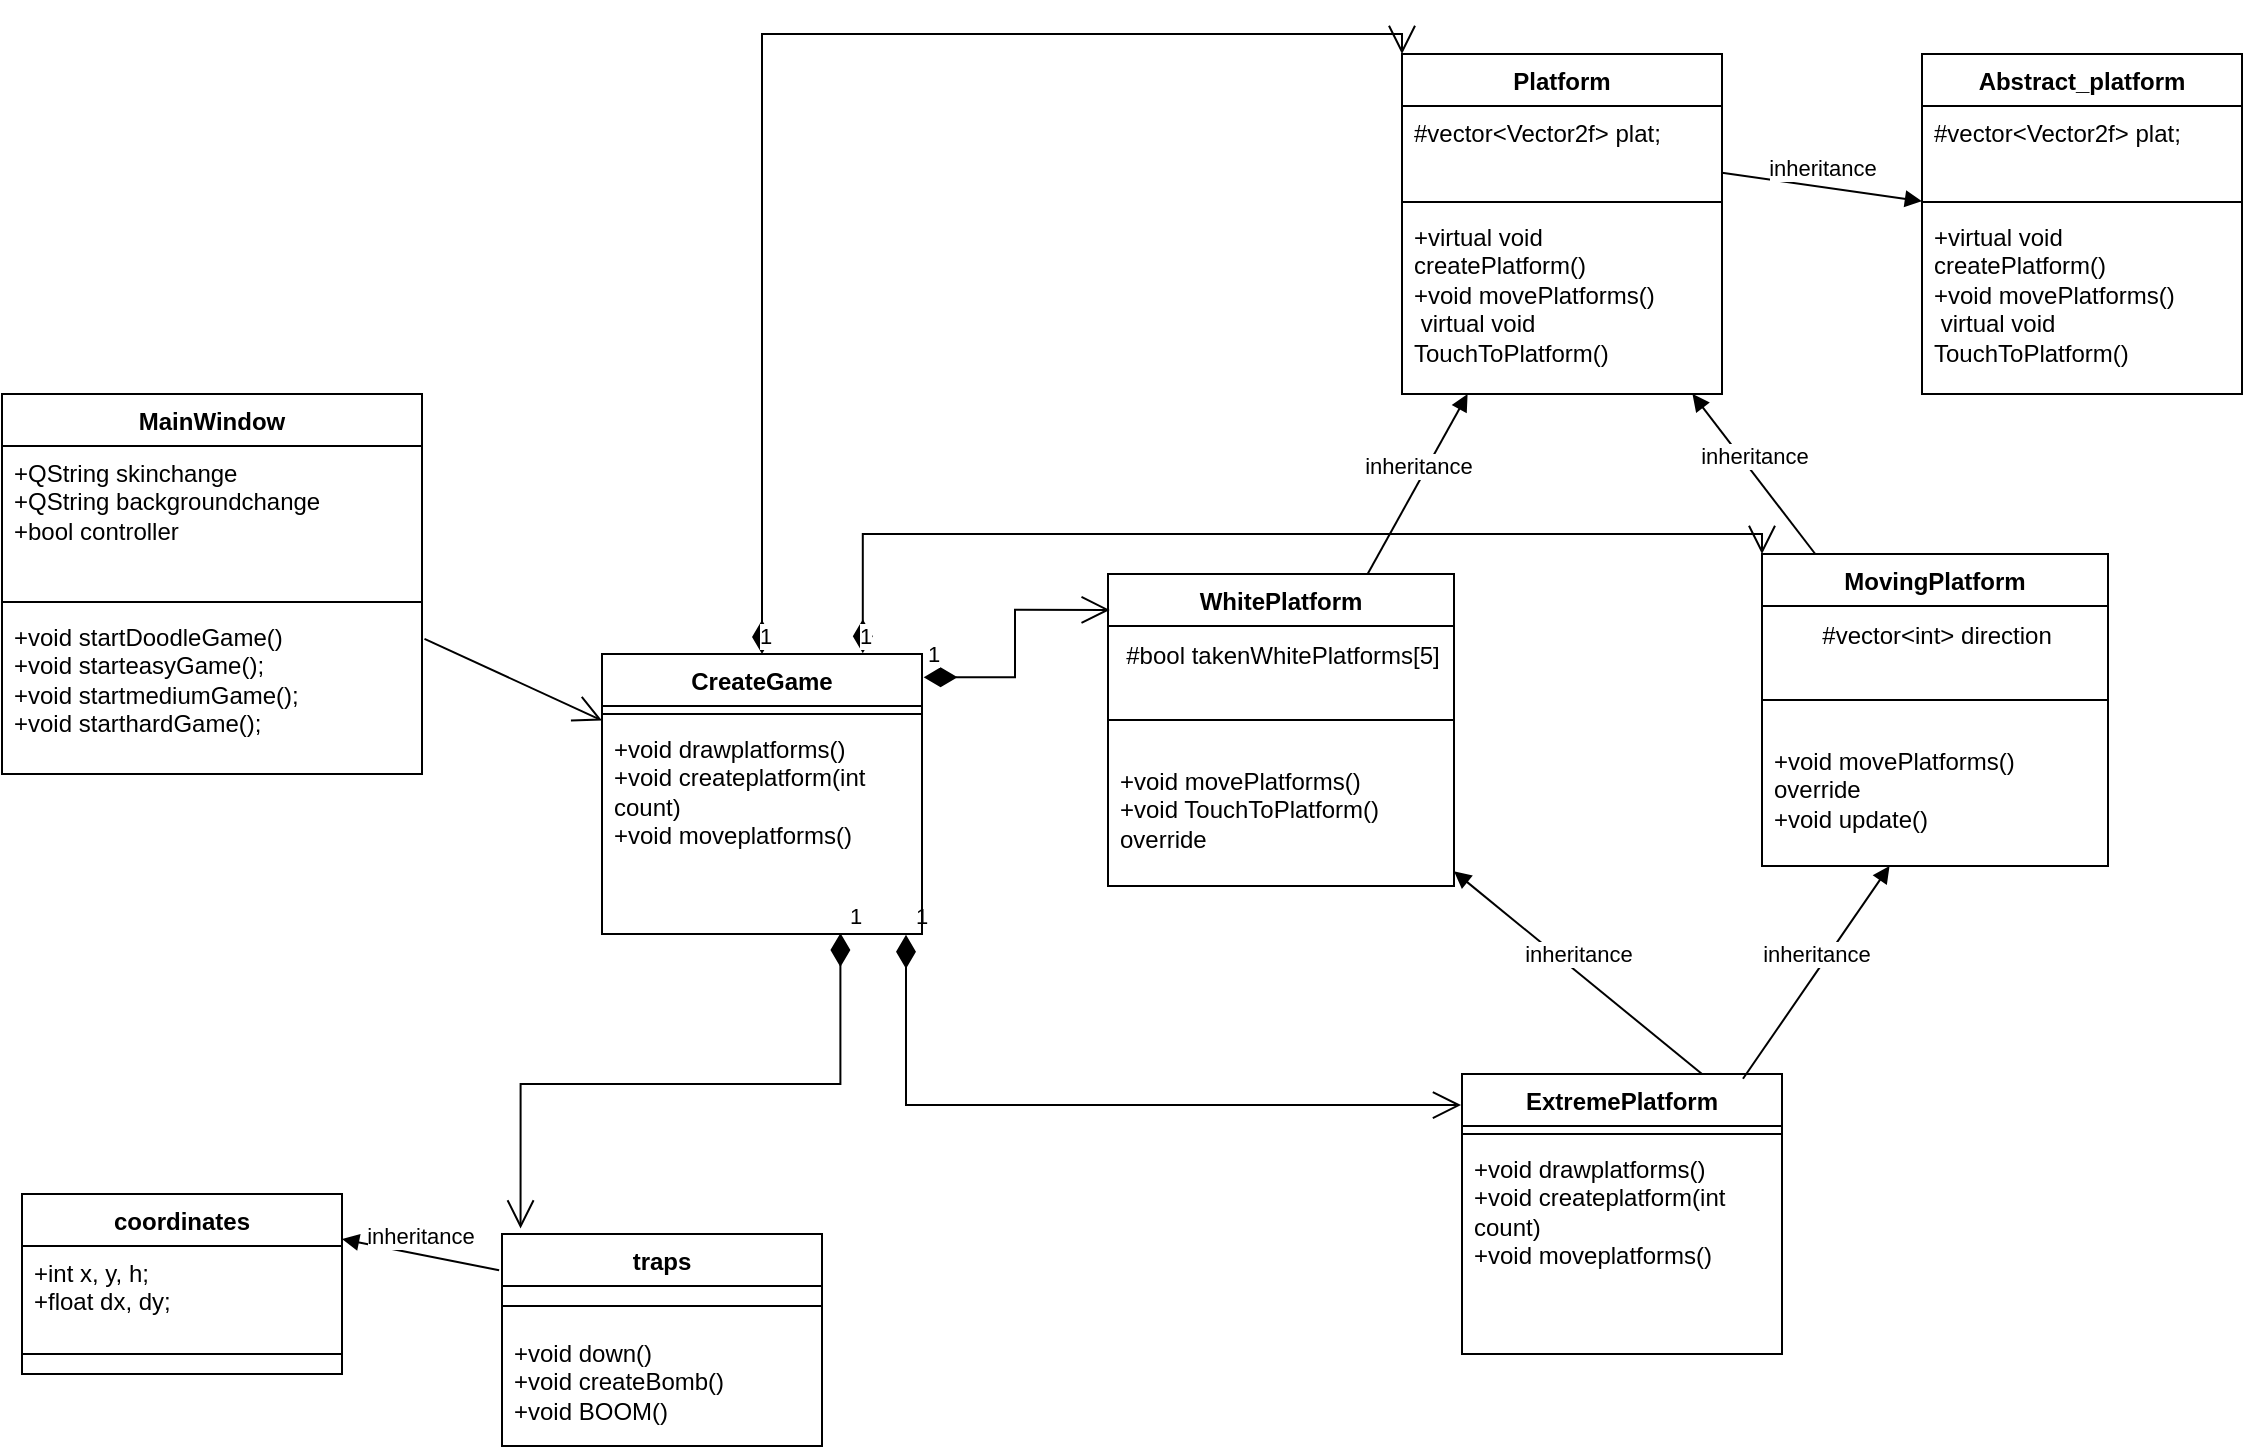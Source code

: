 <mxfile version="23.1.6" type="device">
  <diagram name="Сторінка-1" id="fhrWHgtsgEICmLfOh0h-">
    <mxGraphModel dx="1042" dy="631" grid="1" gridSize="10" guides="1" tooltips="1" connect="1" arrows="1" fold="1" page="1" pageScale="1" pageWidth="827" pageHeight="1169" math="0" shadow="0">
      <root>
        <mxCell id="0" />
        <mxCell id="1" parent="0" />
        <mxCell id="ECvIYYzI3fATd54jcmxr-10" value="MainWindow" style="swimlane;fontStyle=1;align=center;verticalAlign=top;childLayout=stackLayout;horizontal=1;startSize=26;horizontalStack=0;resizeParent=1;resizeParentMax=0;resizeLast=0;collapsible=1;marginBottom=0;whiteSpace=wrap;html=1;" parent="1" vertex="1">
          <mxGeometry x="10" y="210" width="210" height="190" as="geometry">
            <mxRectangle x="174" y="210" width="110" height="30" as="alternateBounds" />
          </mxGeometry>
        </mxCell>
        <mxCell id="ECvIYYzI3fATd54jcmxr-11" value="+QString skinchange&lt;br&gt;+QString backgroundchange&lt;br&gt;+bool controller" style="text;strokeColor=none;fillColor=none;align=left;verticalAlign=top;spacingLeft=4;spacingRight=4;overflow=hidden;rotatable=0;points=[[0,0.5],[1,0.5]];portConstraint=eastwest;whiteSpace=wrap;html=1;" parent="ECvIYYzI3fATd54jcmxr-10" vertex="1">
          <mxGeometry y="26" width="210" height="74" as="geometry" />
        </mxCell>
        <mxCell id="ECvIYYzI3fATd54jcmxr-12" value="" style="line;strokeWidth=1;fillColor=none;align=left;verticalAlign=middle;spacingTop=-1;spacingLeft=3;spacingRight=3;rotatable=0;labelPosition=right;points=[];portConstraint=eastwest;strokeColor=inherit;" parent="ECvIYYzI3fATd54jcmxr-10" vertex="1">
          <mxGeometry y="100" width="210" height="8" as="geometry" />
        </mxCell>
        <mxCell id="ECvIYYzI3fATd54jcmxr-13" value="+void startDoodleGame()&lt;br&gt;+void starteasyGame();&lt;div&gt;+void startmediumGame();&lt;/div&gt;&lt;div&gt;+void starthardGame();&lt;/div&gt;" style="text;strokeColor=none;fillColor=none;align=left;verticalAlign=top;spacingLeft=4;spacingRight=4;overflow=hidden;rotatable=0;points=[[0,0.5],[1,0.5]];portConstraint=eastwest;whiteSpace=wrap;html=1;" parent="ECvIYYzI3fATd54jcmxr-10" vertex="1">
          <mxGeometry y="108" width="210" height="82" as="geometry" />
        </mxCell>
        <mxCell id="ECvIYYzI3fATd54jcmxr-20" value="Platform" style="swimlane;fontStyle=1;align=center;verticalAlign=top;childLayout=stackLayout;horizontal=1;startSize=26;horizontalStack=0;resizeParent=1;resizeParentMax=0;resizeLast=0;collapsible=1;marginBottom=0;whiteSpace=wrap;html=1;" parent="1" vertex="1">
          <mxGeometry x="710" y="40" width="160" height="170" as="geometry" />
        </mxCell>
        <mxCell id="ECvIYYzI3fATd54jcmxr-21" value="#vector&amp;lt;Vector2f&amp;gt; plat;" style="text;strokeColor=none;fillColor=none;align=left;verticalAlign=top;spacingLeft=4;spacingRight=4;overflow=hidden;rotatable=0;points=[[0,0.5],[1,0.5]];portConstraint=eastwest;whiteSpace=wrap;html=1;" parent="ECvIYYzI3fATd54jcmxr-20" vertex="1">
          <mxGeometry y="26" width="160" height="44" as="geometry" />
        </mxCell>
        <mxCell id="ECvIYYzI3fATd54jcmxr-22" value="" style="line;strokeWidth=1;fillColor=none;align=left;verticalAlign=middle;spacingTop=-1;spacingLeft=3;spacingRight=3;rotatable=0;labelPosition=right;points=[];portConstraint=eastwest;strokeColor=inherit;" parent="ECvIYYzI3fATd54jcmxr-20" vertex="1">
          <mxGeometry y="70" width="160" height="8" as="geometry" />
        </mxCell>
        <mxCell id="ECvIYYzI3fATd54jcmxr-23" value="+virtual void createPlatform()&lt;br&gt;+void movePlatforms()&lt;br&gt;&amp;nbsp;virtual void TouchToPlatform()&lt;br&gt;&lt;div&gt;&lt;br&gt;&lt;/div&gt;" style="text;strokeColor=none;fillColor=none;align=left;verticalAlign=top;spacingLeft=4;spacingRight=4;overflow=hidden;rotatable=0;points=[[0,0.5],[1,0.5]];portConstraint=eastwest;whiteSpace=wrap;html=1;" parent="ECvIYYzI3fATd54jcmxr-20" vertex="1">
          <mxGeometry y="78" width="160" height="92" as="geometry" />
        </mxCell>
        <mxCell id="ECvIYYzI3fATd54jcmxr-24" value="WhitePlatform" style="swimlane;fontStyle=1;align=center;verticalAlign=top;childLayout=stackLayout;horizontal=1;startSize=26;horizontalStack=0;resizeParent=1;resizeParentMax=0;resizeLast=0;collapsible=1;marginBottom=0;whiteSpace=wrap;html=1;" parent="1" vertex="1">
          <mxGeometry x="563" y="300" width="173" height="156" as="geometry" />
        </mxCell>
        <mxCell id="ECvIYYzI3fATd54jcmxr-71" value="#bool takenWhitePlatforms[5]" style="text;html=1;align=center;verticalAlign=middle;resizable=0;points=[];autosize=1;strokeColor=none;fillColor=none;" parent="ECvIYYzI3fATd54jcmxr-24" vertex="1">
          <mxGeometry y="26" width="173" height="30" as="geometry" />
        </mxCell>
        <mxCell id="ECvIYYzI3fATd54jcmxr-26" value="" style="line;strokeWidth=1;fillColor=none;align=left;verticalAlign=middle;spacingTop=-1;spacingLeft=3;spacingRight=3;rotatable=0;labelPosition=right;points=[];portConstraint=eastwest;strokeColor=inherit;" parent="ECvIYYzI3fATd54jcmxr-24" vertex="1">
          <mxGeometry y="56" width="173" height="34" as="geometry" />
        </mxCell>
        <mxCell id="ECvIYYzI3fATd54jcmxr-27" value="+void movePlatforms()&lt;br&gt;+void TouchToPlatform() override&lt;br&gt;&lt;div&gt;&lt;br&gt;&lt;/div&gt;" style="text;strokeColor=none;fillColor=none;align=left;verticalAlign=top;spacingLeft=4;spacingRight=4;overflow=hidden;rotatable=0;points=[[0,0.5],[1,0.5]];portConstraint=eastwest;whiteSpace=wrap;html=1;" parent="ECvIYYzI3fATd54jcmxr-24" vertex="1">
          <mxGeometry y="90" width="173" height="66" as="geometry" />
        </mxCell>
        <mxCell id="ECvIYYzI3fATd54jcmxr-32" value="ExtremePlatform" style="swimlane;fontStyle=1;align=center;verticalAlign=top;childLayout=stackLayout;horizontal=1;startSize=26;horizontalStack=0;resizeParent=1;resizeParentMax=0;resizeLast=0;collapsible=1;marginBottom=0;whiteSpace=wrap;html=1;" parent="1" vertex="1">
          <mxGeometry x="740" y="550" width="160" height="140" as="geometry" />
        </mxCell>
        <mxCell id="ECvIYYzI3fATd54jcmxr-34" value="" style="line;strokeWidth=1;fillColor=none;align=left;verticalAlign=middle;spacingTop=-1;spacingLeft=3;spacingRight=3;rotatable=0;labelPosition=right;points=[];portConstraint=eastwest;strokeColor=inherit;" parent="ECvIYYzI3fATd54jcmxr-32" vertex="1">
          <mxGeometry y="26" width="160" height="8" as="geometry" />
        </mxCell>
        <mxCell id="ECvIYYzI3fATd54jcmxr-35" value="+void drawplatforms()&lt;br&gt;+void createplatform(int count)&lt;br&gt;+void moveplatforms()" style="text;strokeColor=none;fillColor=none;align=left;verticalAlign=top;spacingLeft=4;spacingRight=4;overflow=hidden;rotatable=0;points=[[0,0.5],[1,0.5]];portConstraint=eastwest;whiteSpace=wrap;html=1;" parent="ECvIYYzI3fATd54jcmxr-32" vertex="1">
          <mxGeometry y="34" width="160" height="106" as="geometry" />
        </mxCell>
        <mxCell id="ECvIYYzI3fATd54jcmxr-36" value="coordinates" style="swimlane;fontStyle=1;align=center;verticalAlign=top;childLayout=stackLayout;horizontal=1;startSize=26;horizontalStack=0;resizeParent=1;resizeParentMax=0;resizeLast=0;collapsible=1;marginBottom=0;whiteSpace=wrap;html=1;" parent="1" vertex="1">
          <mxGeometry x="20" y="610" width="160" height="90" as="geometry" />
        </mxCell>
        <mxCell id="ECvIYYzI3fATd54jcmxr-37" value="&lt;div&gt;+int x, y, h;&lt;/div&gt;&lt;div&gt;+float dx, dy;&lt;/div&gt;" style="text;strokeColor=none;fillColor=none;align=left;verticalAlign=top;spacingLeft=4;spacingRight=4;overflow=hidden;rotatable=0;points=[[0,0.5],[1,0.5]];portConstraint=eastwest;whiteSpace=wrap;html=1;" parent="ECvIYYzI3fATd54jcmxr-36" vertex="1">
          <mxGeometry y="26" width="160" height="44" as="geometry" />
        </mxCell>
        <mxCell id="ECvIYYzI3fATd54jcmxr-38" value="" style="line;strokeWidth=1;fillColor=none;align=left;verticalAlign=middle;spacingTop=-1;spacingLeft=3;spacingRight=3;rotatable=0;labelPosition=right;points=[];portConstraint=eastwest;strokeColor=inherit;" parent="ECvIYYzI3fATd54jcmxr-36" vertex="1">
          <mxGeometry y="70" width="160" height="20" as="geometry" />
        </mxCell>
        <mxCell id="ECvIYYzI3fATd54jcmxr-61" value="traps" style="swimlane;fontStyle=1;align=center;verticalAlign=top;childLayout=stackLayout;horizontal=1;startSize=26;horizontalStack=0;resizeParent=1;resizeParentMax=0;resizeLast=0;collapsible=1;marginBottom=0;whiteSpace=wrap;html=1;" parent="1" vertex="1">
          <mxGeometry x="260" y="630" width="160" height="106" as="geometry" />
        </mxCell>
        <mxCell id="ECvIYYzI3fATd54jcmxr-63" value="" style="line;strokeWidth=1;fillColor=none;align=left;verticalAlign=middle;spacingTop=-1;spacingLeft=3;spacingRight=3;rotatable=0;labelPosition=right;points=[];portConstraint=eastwest;strokeColor=inherit;" parent="ECvIYYzI3fATd54jcmxr-61" vertex="1">
          <mxGeometry y="26" width="160" height="20" as="geometry" />
        </mxCell>
        <mxCell id="ECvIYYzI3fATd54jcmxr-64" value="+void down()&lt;br&gt;+void createBomb()&lt;br&gt;+void BOOM()" style="text;strokeColor=none;fillColor=none;align=left;verticalAlign=top;spacingLeft=4;spacingRight=4;overflow=hidden;rotatable=0;points=[[0,0.5],[1,0.5]];portConstraint=eastwest;whiteSpace=wrap;html=1;" parent="ECvIYYzI3fATd54jcmxr-61" vertex="1">
          <mxGeometry y="46" width="160" height="60" as="geometry" />
        </mxCell>
        <mxCell id="ECvIYYzI3fATd54jcmxr-66" value="inheritance" style="html=1;verticalAlign=bottom;endArrow=block;curved=0;rounded=0;entryX=1;entryY=0.25;entryDx=0;entryDy=0;exitX=-0.009;exitY=0.171;exitDx=0;exitDy=0;exitPerimeter=0;" parent="1" source="ECvIYYzI3fATd54jcmxr-61" target="ECvIYYzI3fATd54jcmxr-36" edge="1">
          <mxGeometry width="80" relative="1" as="geometry">
            <mxPoint x="310" y="660" as="sourcePoint" />
            <mxPoint x="440" y="490" as="targetPoint" />
          </mxGeometry>
        </mxCell>
        <mxCell id="ECvIYYzI3fATd54jcmxr-67" value="inheritance" style="html=1;verticalAlign=bottom;endArrow=block;curved=0;rounded=0;" parent="1" source="ECvIYYzI3fATd54jcmxr-24" target="ECvIYYzI3fATd54jcmxr-20" edge="1">
          <mxGeometry width="80" relative="1" as="geometry">
            <mxPoint x="329" y="628" as="sourcePoint" />
            <mxPoint x="240" y="603" as="targetPoint" />
          </mxGeometry>
        </mxCell>
        <mxCell id="ECvIYYzI3fATd54jcmxr-68" value="inheritance" style="html=1;verticalAlign=bottom;endArrow=block;curved=0;rounded=0;" parent="1" source="ECvIYYzI3fATd54jcmxr-72" target="ECvIYYzI3fATd54jcmxr-20" edge="1">
          <mxGeometry width="80" relative="1" as="geometry">
            <mxPoint x="655.094" y="295" as="sourcePoint" />
            <mxPoint x="472" y="230" as="targetPoint" />
          </mxGeometry>
        </mxCell>
        <mxCell id="ECvIYYzI3fATd54jcmxr-69" value="inheritance" style="html=1;verticalAlign=bottom;endArrow=block;curved=0;rounded=0;exitX=0.75;exitY=0;exitDx=0;exitDy=0;" parent="1" source="ECvIYYzI3fATd54jcmxr-32" target="ECvIYYzI3fATd54jcmxr-24" edge="1">
          <mxGeometry width="80" relative="1" as="geometry">
            <mxPoint x="458" y="325" as="sourcePoint" />
            <mxPoint x="482" y="240" as="targetPoint" />
          </mxGeometry>
        </mxCell>
        <mxCell id="ECvIYYzI3fATd54jcmxr-70" value="inheritance" style="html=1;verticalAlign=bottom;endArrow=block;curved=0;rounded=0;exitX=0.878;exitY=0.017;exitDx=0;exitDy=0;exitPerimeter=0;" parent="1" source="ECvIYYzI3fATd54jcmxr-32" target="ECvIYYzI3fATd54jcmxr-75" edge="1">
          <mxGeometry width="80" relative="1" as="geometry">
            <mxPoint x="468" y="335" as="sourcePoint" />
            <mxPoint x="620" y="448.72" as="targetPoint" />
          </mxGeometry>
        </mxCell>
        <mxCell id="ECvIYYzI3fATd54jcmxr-72" value="MovingPlatform" style="swimlane;fontStyle=1;align=center;verticalAlign=top;childLayout=stackLayout;horizontal=1;startSize=26;horizontalStack=0;resizeParent=1;resizeParentMax=0;resizeLast=0;collapsible=1;marginBottom=0;whiteSpace=wrap;html=1;" parent="1" vertex="1">
          <mxGeometry x="890" y="290" width="173" height="156" as="geometry" />
        </mxCell>
        <mxCell id="ECvIYYzI3fATd54jcmxr-73" value="#vector&amp;lt;int&amp;gt; direction" style="text;html=1;align=center;verticalAlign=middle;resizable=0;points=[];autosize=1;strokeColor=none;fillColor=none;" parent="ECvIYYzI3fATd54jcmxr-72" vertex="1">
          <mxGeometry y="26" width="173" height="30" as="geometry" />
        </mxCell>
        <mxCell id="ECvIYYzI3fATd54jcmxr-74" value="" style="line;strokeWidth=1;fillColor=none;align=left;verticalAlign=middle;spacingTop=-1;spacingLeft=3;spacingRight=3;rotatable=0;labelPosition=right;points=[];portConstraint=eastwest;strokeColor=inherit;" parent="ECvIYYzI3fATd54jcmxr-72" vertex="1">
          <mxGeometry y="56" width="173" height="34" as="geometry" />
        </mxCell>
        <mxCell id="ECvIYYzI3fATd54jcmxr-75" value="+void movePlatforms() override&lt;br&gt;+void update()" style="text;strokeColor=none;fillColor=none;align=left;verticalAlign=top;spacingLeft=4;spacingRight=4;overflow=hidden;rotatable=0;points=[[0,0.5],[1,0.5]];portConstraint=eastwest;whiteSpace=wrap;html=1;" parent="ECvIYYzI3fATd54jcmxr-72" vertex="1">
          <mxGeometry y="90" width="173" height="66" as="geometry" />
        </mxCell>
        <mxCell id="ORWau2D7rXOtBypaRqR--2" value="1" style="endArrow=open;html=1;endSize=12;startArrow=diamondThin;startSize=14;startFill=1;edgeStyle=orthogonalEdgeStyle;align=left;verticalAlign=bottom;rounded=0;exitX=1.005;exitY=0.083;exitDx=0;exitDy=0;exitPerimeter=0;entryX=0.005;entryY=0.115;entryDx=0;entryDy=0;entryPerimeter=0;" parent="1" source="ORWau2D7rXOtBypaRqR--7" target="ECvIYYzI3fATd54jcmxr-24" edge="1">
          <mxGeometry x="-1" y="3" relative="1" as="geometry">
            <mxPoint x="330" y="430" as="sourcePoint" />
            <mxPoint x="490" y="430" as="targetPoint" />
          </mxGeometry>
        </mxCell>
        <mxCell id="ORWau2D7rXOtBypaRqR--3" value="1" style="endArrow=open;html=1;endSize=12;startArrow=diamondThin;startSize=14;startFill=1;edgeStyle=orthogonalEdgeStyle;align=left;verticalAlign=bottom;rounded=0;exitX=0.5;exitY=0;exitDx=0;exitDy=0;entryX=0;entryY=0;entryDx=0;entryDy=0;" parent="1" source="ORWau2D7rXOtBypaRqR--7" target="ECvIYYzI3fATd54jcmxr-20" edge="1">
          <mxGeometry x="-1" y="3" relative="1" as="geometry">
            <mxPoint x="231" y="236" as="sourcePoint" />
            <mxPoint x="381" y="328" as="targetPoint" />
          </mxGeometry>
        </mxCell>
        <mxCell id="ORWau2D7rXOtBypaRqR--4" value="1" style="endArrow=open;html=1;endSize=12;startArrow=diamondThin;startSize=14;startFill=1;edgeStyle=orthogonalEdgeStyle;align=left;verticalAlign=bottom;rounded=0;exitX=0.815;exitY=-0.003;exitDx=0;exitDy=0;exitPerimeter=0;entryX=0;entryY=0;entryDx=0;entryDy=0;" parent="1" source="ORWau2D7rXOtBypaRqR--7" target="ECvIYYzI3fATd54jcmxr-72" edge="1">
          <mxGeometry x="-1" y="3" relative="1" as="geometry">
            <mxPoint x="241" y="246" as="sourcePoint" />
            <mxPoint x="391" y="338" as="targetPoint" />
          </mxGeometry>
        </mxCell>
        <mxCell id="ORWau2D7rXOtBypaRqR--5" value="1" style="endArrow=open;html=1;endSize=12;startArrow=diamondThin;startSize=14;startFill=1;edgeStyle=orthogonalEdgeStyle;align=left;verticalAlign=bottom;rounded=0;exitX=0.745;exitY=0.996;exitDx=0;exitDy=0;exitPerimeter=0;entryX=0.058;entryY=-0.026;entryDx=0;entryDy=0;entryPerimeter=0;" parent="1" source="ORWau2D7rXOtBypaRqR--9" target="ECvIYYzI3fATd54jcmxr-61" edge="1">
          <mxGeometry x="-1" y="3" relative="1" as="geometry">
            <mxPoint x="251" y="256" as="sourcePoint" />
            <mxPoint x="401" y="348" as="targetPoint" />
          </mxGeometry>
        </mxCell>
        <mxCell id="ORWau2D7rXOtBypaRqR--6" value="1" style="endArrow=open;html=1;endSize=12;startArrow=diamondThin;startSize=14;startFill=1;edgeStyle=orthogonalEdgeStyle;align=left;verticalAlign=bottom;rounded=0;exitX=0.95;exitY=1.004;exitDx=0;exitDy=0;exitPerimeter=0;entryX=-0.003;entryY=0.111;entryDx=0;entryDy=0;entryPerimeter=0;" parent="1" source="ORWau2D7rXOtBypaRqR--9" target="ECvIYYzI3fATd54jcmxr-32" edge="1">
          <mxGeometry x="-1" y="3" relative="1" as="geometry">
            <mxPoint x="261" y="266" as="sourcePoint" />
            <mxPoint x="411" y="358" as="targetPoint" />
          </mxGeometry>
        </mxCell>
        <mxCell id="ORWau2D7rXOtBypaRqR--7" value="CreateGame" style="swimlane;fontStyle=1;align=center;verticalAlign=top;childLayout=stackLayout;horizontal=1;startSize=26;horizontalStack=0;resizeParent=1;resizeParentMax=0;resizeLast=0;collapsible=1;marginBottom=0;whiteSpace=wrap;html=1;" parent="1" vertex="1">
          <mxGeometry x="310" y="340" width="160" height="140" as="geometry" />
        </mxCell>
        <mxCell id="ORWau2D7rXOtBypaRqR--8" value="" style="line;strokeWidth=1;fillColor=none;align=left;verticalAlign=middle;spacingTop=-1;spacingLeft=3;spacingRight=3;rotatable=0;labelPosition=right;points=[];portConstraint=eastwest;strokeColor=inherit;" parent="ORWau2D7rXOtBypaRqR--7" vertex="1">
          <mxGeometry y="26" width="160" height="8" as="geometry" />
        </mxCell>
        <mxCell id="ORWau2D7rXOtBypaRqR--9" value="+void drawplatforms()&lt;br&gt;+void createplatform(int count)&lt;br&gt;+void moveplatforms()" style="text;strokeColor=none;fillColor=none;align=left;verticalAlign=top;spacingLeft=4;spacingRight=4;overflow=hidden;rotatable=0;points=[[0,0.5],[1,0.5]];portConstraint=eastwest;whiteSpace=wrap;html=1;" parent="ORWau2D7rXOtBypaRqR--7" vertex="1">
          <mxGeometry y="34" width="160" height="106" as="geometry" />
        </mxCell>
        <mxCell id="ORWau2D7rXOtBypaRqR--10" value="" style="endArrow=open;endFill=1;endSize=12;html=1;rounded=0;exitX=1.006;exitY=0.176;exitDx=0;exitDy=0;exitPerimeter=0;" parent="1" source="ECvIYYzI3fATd54jcmxr-13" target="ORWau2D7rXOtBypaRqR--7" edge="1">
          <mxGeometry width="160" relative="1" as="geometry">
            <mxPoint x="370" y="440" as="sourcePoint" />
            <mxPoint x="340" y="370" as="targetPoint" />
          </mxGeometry>
        </mxCell>
        <mxCell id="S9PJm-VFzBKxBoPFO_PH-1" value="Abstract_platform" style="swimlane;fontStyle=1;align=center;verticalAlign=top;childLayout=stackLayout;horizontal=1;startSize=26;horizontalStack=0;resizeParent=1;resizeParentMax=0;resizeLast=0;collapsible=1;marginBottom=0;whiteSpace=wrap;html=1;" vertex="1" parent="1">
          <mxGeometry x="970" y="40" width="160" height="170" as="geometry" />
        </mxCell>
        <mxCell id="S9PJm-VFzBKxBoPFO_PH-2" value="#vector&amp;lt;Vector2f&amp;gt; plat;" style="text;strokeColor=none;fillColor=none;align=left;verticalAlign=top;spacingLeft=4;spacingRight=4;overflow=hidden;rotatable=0;points=[[0,0.5],[1,0.5]];portConstraint=eastwest;whiteSpace=wrap;html=1;" vertex="1" parent="S9PJm-VFzBKxBoPFO_PH-1">
          <mxGeometry y="26" width="160" height="44" as="geometry" />
        </mxCell>
        <mxCell id="S9PJm-VFzBKxBoPFO_PH-3" value="" style="line;strokeWidth=1;fillColor=none;align=left;verticalAlign=middle;spacingTop=-1;spacingLeft=3;spacingRight=3;rotatable=0;labelPosition=right;points=[];portConstraint=eastwest;strokeColor=inherit;" vertex="1" parent="S9PJm-VFzBKxBoPFO_PH-1">
          <mxGeometry y="70" width="160" height="8" as="geometry" />
        </mxCell>
        <mxCell id="S9PJm-VFzBKxBoPFO_PH-4" value="+virtual void createPlatform()&lt;br&gt;+void movePlatforms()&lt;br&gt;&amp;nbsp;virtual void TouchToPlatform()&lt;br&gt;&lt;div&gt;&lt;br&gt;&lt;/div&gt;" style="text;strokeColor=none;fillColor=none;align=left;verticalAlign=top;spacingLeft=4;spacingRight=4;overflow=hidden;rotatable=0;points=[[0,0.5],[1,0.5]];portConstraint=eastwest;whiteSpace=wrap;html=1;" vertex="1" parent="S9PJm-VFzBKxBoPFO_PH-1">
          <mxGeometry y="78" width="160" height="92" as="geometry" />
        </mxCell>
        <mxCell id="S9PJm-VFzBKxBoPFO_PH-5" value="inheritance" style="html=1;verticalAlign=bottom;endArrow=block;curved=0;rounded=0;" edge="1" parent="1" source="ECvIYYzI3fATd54jcmxr-21" target="S9PJm-VFzBKxBoPFO_PH-1">
          <mxGeometry width="80" relative="1" as="geometry">
            <mxPoint x="927" y="300" as="sourcePoint" />
            <mxPoint x="865" y="220" as="targetPoint" />
          </mxGeometry>
        </mxCell>
      </root>
    </mxGraphModel>
  </diagram>
</mxfile>
